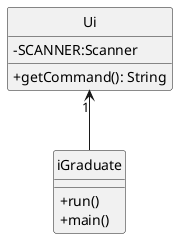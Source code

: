 @startuml
hide circle
skinparam classAttributeIconSize 0

Ui"1" <-- iGraduate
Ui : -SCANNER:Scanner
Ui : +getCommand(): String





iGraduate : +run()
iGraduate : +main()
@enduml